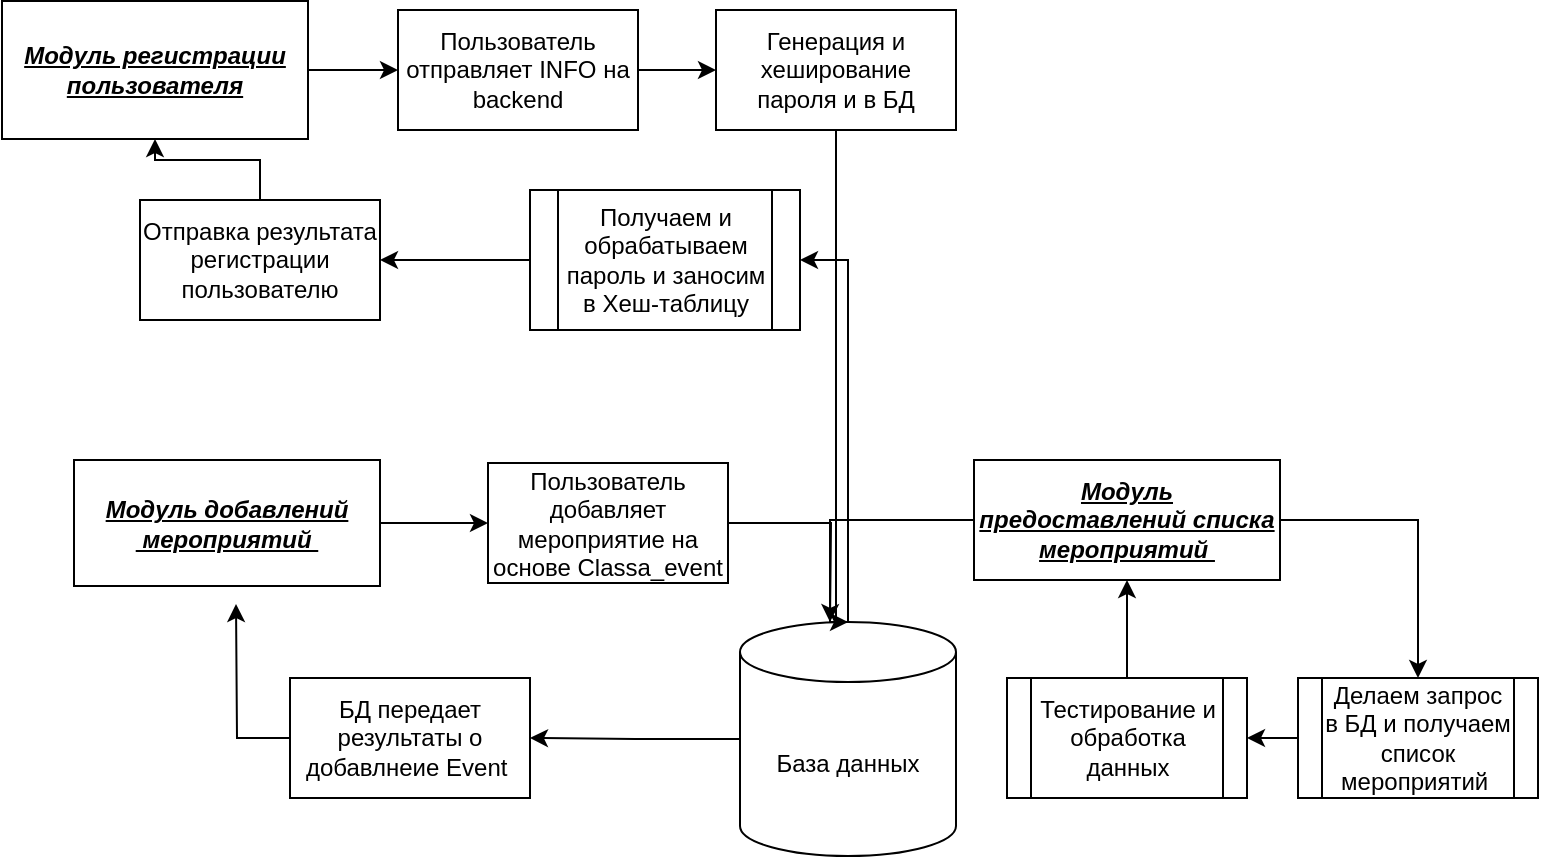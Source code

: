 <mxfile version="24.6.4" type="device">
  <diagram name="Страница — 1" id="cuUOHPPfk-GLIYDSuAUX">
    <mxGraphModel dx="2054" dy="681" grid="1" gridSize="9" guides="1" tooltips="1" connect="1" arrows="1" fold="1" page="1" pageScale="1" pageWidth="1100" pageHeight="850" math="0" shadow="0">
      <root>
        <mxCell id="0" />
        <mxCell id="1" parent="0" />
        <mxCell id="MmA3KvlLZvn9jF8ZRURW-55" value="" style="edgeStyle=orthogonalEdgeStyle;rounded=0;orthogonalLoop=1;jettySize=auto;html=1;" edge="1" parent="1" source="MmA3KvlLZvn9jF8ZRURW-1" target="MmA3KvlLZvn9jF8ZRURW-5">
          <mxGeometry relative="1" as="geometry" />
        </mxCell>
        <mxCell id="MmA3KvlLZvn9jF8ZRURW-1" value="&lt;i&gt;&lt;b&gt;&lt;u&gt;Модуль предоставлений списка мероприятий&amp;nbsp;&lt;/u&gt;&lt;/b&gt;&lt;/i&gt;" style="rounded=0;whiteSpace=wrap;html=1;" vertex="1" parent="1">
          <mxGeometry x="441" y="234" width="153" height="60" as="geometry" />
        </mxCell>
        <mxCell id="MmA3KvlLZvn9jF8ZRURW-56" value="" style="edgeStyle=orthogonalEdgeStyle;rounded=0;orthogonalLoop=1;jettySize=auto;html=1;" edge="1" parent="1" source="MmA3KvlLZvn9jF8ZRURW-5" target="MmA3KvlLZvn9jF8ZRURW-21">
          <mxGeometry relative="1" as="geometry" />
        </mxCell>
        <mxCell id="MmA3KvlLZvn9jF8ZRURW-5" value="Делаем запрос в БД и получаем список мероприятий&amp;nbsp;" style="shape=process;whiteSpace=wrap;html=1;backgroundOutline=1;" vertex="1" parent="1">
          <mxGeometry x="603" y="343" width="120" height="60" as="geometry" />
        </mxCell>
        <mxCell id="MmA3KvlLZvn9jF8ZRURW-57" value="" style="edgeStyle=orthogonalEdgeStyle;rounded=0;orthogonalLoop=1;jettySize=auto;html=1;" edge="1" parent="1" source="MmA3KvlLZvn9jF8ZRURW-21" target="MmA3KvlLZvn9jF8ZRURW-1">
          <mxGeometry relative="1" as="geometry" />
        </mxCell>
        <mxCell id="MmA3KvlLZvn9jF8ZRURW-21" value="Тестирование и обработка данных" style="shape=process;whiteSpace=wrap;html=1;backgroundOutline=1;" vertex="1" parent="1">
          <mxGeometry x="457.5" y="343" width="120" height="60" as="geometry" />
        </mxCell>
        <mxCell id="MmA3KvlLZvn9jF8ZRURW-25" value="" style="edgeStyle=orthogonalEdgeStyle;rounded=0;orthogonalLoop=1;jettySize=auto;html=1;" edge="1" parent="1" source="MmA3KvlLZvn9jF8ZRURW-23" target="MmA3KvlLZvn9jF8ZRURW-24">
          <mxGeometry relative="1" as="geometry" />
        </mxCell>
        <mxCell id="MmA3KvlLZvn9jF8ZRURW-23" value="&lt;b&gt;&lt;i&gt;&lt;u&gt;Модуль регистрации пользователя&lt;/u&gt;&lt;/i&gt;&lt;/b&gt;" style="rounded=0;whiteSpace=wrap;html=1;" vertex="1" parent="1">
          <mxGeometry x="-45" y="4.5" width="153" height="69" as="geometry" />
        </mxCell>
        <mxCell id="MmA3KvlLZvn9jF8ZRURW-60" value="" style="edgeStyle=orthogonalEdgeStyle;rounded=0;orthogonalLoop=1;jettySize=auto;html=1;" edge="1" parent="1" source="MmA3KvlLZvn9jF8ZRURW-24" target="MmA3KvlLZvn9jF8ZRURW-32">
          <mxGeometry relative="1" as="geometry" />
        </mxCell>
        <mxCell id="MmA3KvlLZvn9jF8ZRURW-24" value="Пользователь отправляет INFO на backend" style="rounded=0;whiteSpace=wrap;html=1;" vertex="1" parent="1">
          <mxGeometry x="153" y="9" width="120" height="60" as="geometry" />
        </mxCell>
        <mxCell id="MmA3KvlLZvn9jF8ZRURW-62" value="" style="edgeStyle=orthogonalEdgeStyle;rounded=0;orthogonalLoop=1;jettySize=auto;html=1;" edge="1" parent="1" source="MmA3KvlLZvn9jF8ZRURW-32">
          <mxGeometry relative="1" as="geometry">
            <mxPoint x="372" y="351" as="targetPoint" />
          </mxGeometry>
        </mxCell>
        <mxCell id="MmA3KvlLZvn9jF8ZRURW-32" value="Генерация и хеширование пароля и в БД" style="rounded=0;whiteSpace=wrap;html=1;" vertex="1" parent="1">
          <mxGeometry x="312" y="9" width="120" height="60" as="geometry" />
        </mxCell>
        <mxCell id="MmA3KvlLZvn9jF8ZRURW-67" value="" style="edgeStyle=orthogonalEdgeStyle;rounded=0;orthogonalLoop=1;jettySize=auto;html=1;" edge="1" parent="1" source="MmA3KvlLZvn9jF8ZRURW-35" target="MmA3KvlLZvn9jF8ZRURW-23">
          <mxGeometry relative="1" as="geometry" />
        </mxCell>
        <mxCell id="MmA3KvlLZvn9jF8ZRURW-35" value="Отправка результата регистрации пользователю" style="rounded=0;whiteSpace=wrap;html=1;" vertex="1" parent="1">
          <mxGeometry x="24" y="104" width="120" height="60" as="geometry" />
        </mxCell>
        <mxCell id="MmA3KvlLZvn9jF8ZRURW-50" value="" style="edgeStyle=orthogonalEdgeStyle;rounded=0;orthogonalLoop=1;jettySize=auto;html=1;" edge="1" parent="1" source="MmA3KvlLZvn9jF8ZRURW-41" target="MmA3KvlLZvn9jF8ZRURW-49">
          <mxGeometry relative="1" as="geometry" />
        </mxCell>
        <mxCell id="MmA3KvlLZvn9jF8ZRURW-41" value="Модуль добавлений &amp;nbsp;мероприятий&amp;nbsp;" style="rounded=0;whiteSpace=wrap;html=1;fontStyle=7" vertex="1" parent="1">
          <mxGeometry x="-9" y="234" width="153" height="63" as="geometry" />
        </mxCell>
        <mxCell id="MmA3KvlLZvn9jF8ZRURW-52" value="" style="edgeStyle=orthogonalEdgeStyle;rounded=0;orthogonalLoop=1;jettySize=auto;html=1;" edge="1" parent="1" source="MmA3KvlLZvn9jF8ZRURW-43" target="MmA3KvlLZvn9jF8ZRURW-45">
          <mxGeometry relative="1" as="geometry" />
        </mxCell>
        <mxCell id="MmA3KvlLZvn9jF8ZRURW-65" style="edgeStyle=orthogonalEdgeStyle;rounded=0;orthogonalLoop=1;jettySize=auto;html=1;entryX=1;entryY=0.5;entryDx=0;entryDy=0;" edge="1" parent="1" source="MmA3KvlLZvn9jF8ZRURW-43" target="MmA3KvlLZvn9jF8ZRURW-39">
          <mxGeometry relative="1" as="geometry" />
        </mxCell>
        <mxCell id="MmA3KvlLZvn9jF8ZRURW-43" value="База данных" style="shape=cylinder3;whiteSpace=wrap;html=1;boundedLbl=1;backgroundOutline=1;size=15;" vertex="1" parent="1">
          <mxGeometry x="324" y="315" width="108" height="117" as="geometry" />
        </mxCell>
        <mxCell id="MmA3KvlLZvn9jF8ZRURW-48" style="edgeStyle=orthogonalEdgeStyle;rounded=0;orthogonalLoop=1;jettySize=auto;html=1;" edge="1" parent="1" source="MmA3KvlLZvn9jF8ZRURW-45">
          <mxGeometry relative="1" as="geometry">
            <mxPoint x="72" y="306" as="targetPoint" />
          </mxGeometry>
        </mxCell>
        <mxCell id="MmA3KvlLZvn9jF8ZRURW-45" value="БД передает результаты о добавлнеие Event&amp;nbsp;" style="rounded=0;whiteSpace=wrap;html=1;" vertex="1" parent="1">
          <mxGeometry x="99" y="343" width="120" height="60" as="geometry" />
        </mxCell>
        <mxCell id="MmA3KvlLZvn9jF8ZRURW-63" style="edgeStyle=orthogonalEdgeStyle;rounded=0;orthogonalLoop=1;jettySize=auto;html=1;" edge="1" parent="1" source="MmA3KvlLZvn9jF8ZRURW-49">
          <mxGeometry relative="1" as="geometry">
            <mxPoint x="369" y="315" as="targetPoint" />
          </mxGeometry>
        </mxCell>
        <mxCell id="MmA3KvlLZvn9jF8ZRURW-49" value="Пользователь добавляет мероприятие на основе Classa_event" style="rounded=0;whiteSpace=wrap;html=1;" vertex="1" parent="1">
          <mxGeometry x="198" y="235.5" width="120" height="60" as="geometry" />
        </mxCell>
        <mxCell id="MmA3KvlLZvn9jF8ZRURW-54" style="edgeStyle=orthogonalEdgeStyle;rounded=0;orthogonalLoop=1;jettySize=auto;html=1;entryX=0.5;entryY=0;entryDx=0;entryDy=0;entryPerimeter=0;" edge="1" parent="1" source="MmA3KvlLZvn9jF8ZRURW-1" target="MmA3KvlLZvn9jF8ZRURW-43">
          <mxGeometry relative="1" as="geometry">
            <Array as="points">
              <mxPoint x="369" y="264" />
              <mxPoint x="369" y="315" />
            </Array>
          </mxGeometry>
        </mxCell>
        <mxCell id="MmA3KvlLZvn9jF8ZRURW-66" value="" style="edgeStyle=orthogonalEdgeStyle;rounded=0;orthogonalLoop=1;jettySize=auto;html=1;" edge="1" parent="1" source="MmA3KvlLZvn9jF8ZRURW-39" target="MmA3KvlLZvn9jF8ZRURW-35">
          <mxGeometry relative="1" as="geometry" />
        </mxCell>
        <mxCell id="MmA3KvlLZvn9jF8ZRURW-39" value="Получаем и обрабатываем пароль и заносим в Хеш-таблицу" style="shape=process;whiteSpace=wrap;html=1;backgroundOutline=1;" vertex="1" parent="1">
          <mxGeometry x="219" y="99" width="135" height="70" as="geometry" />
        </mxCell>
      </root>
    </mxGraphModel>
  </diagram>
</mxfile>
